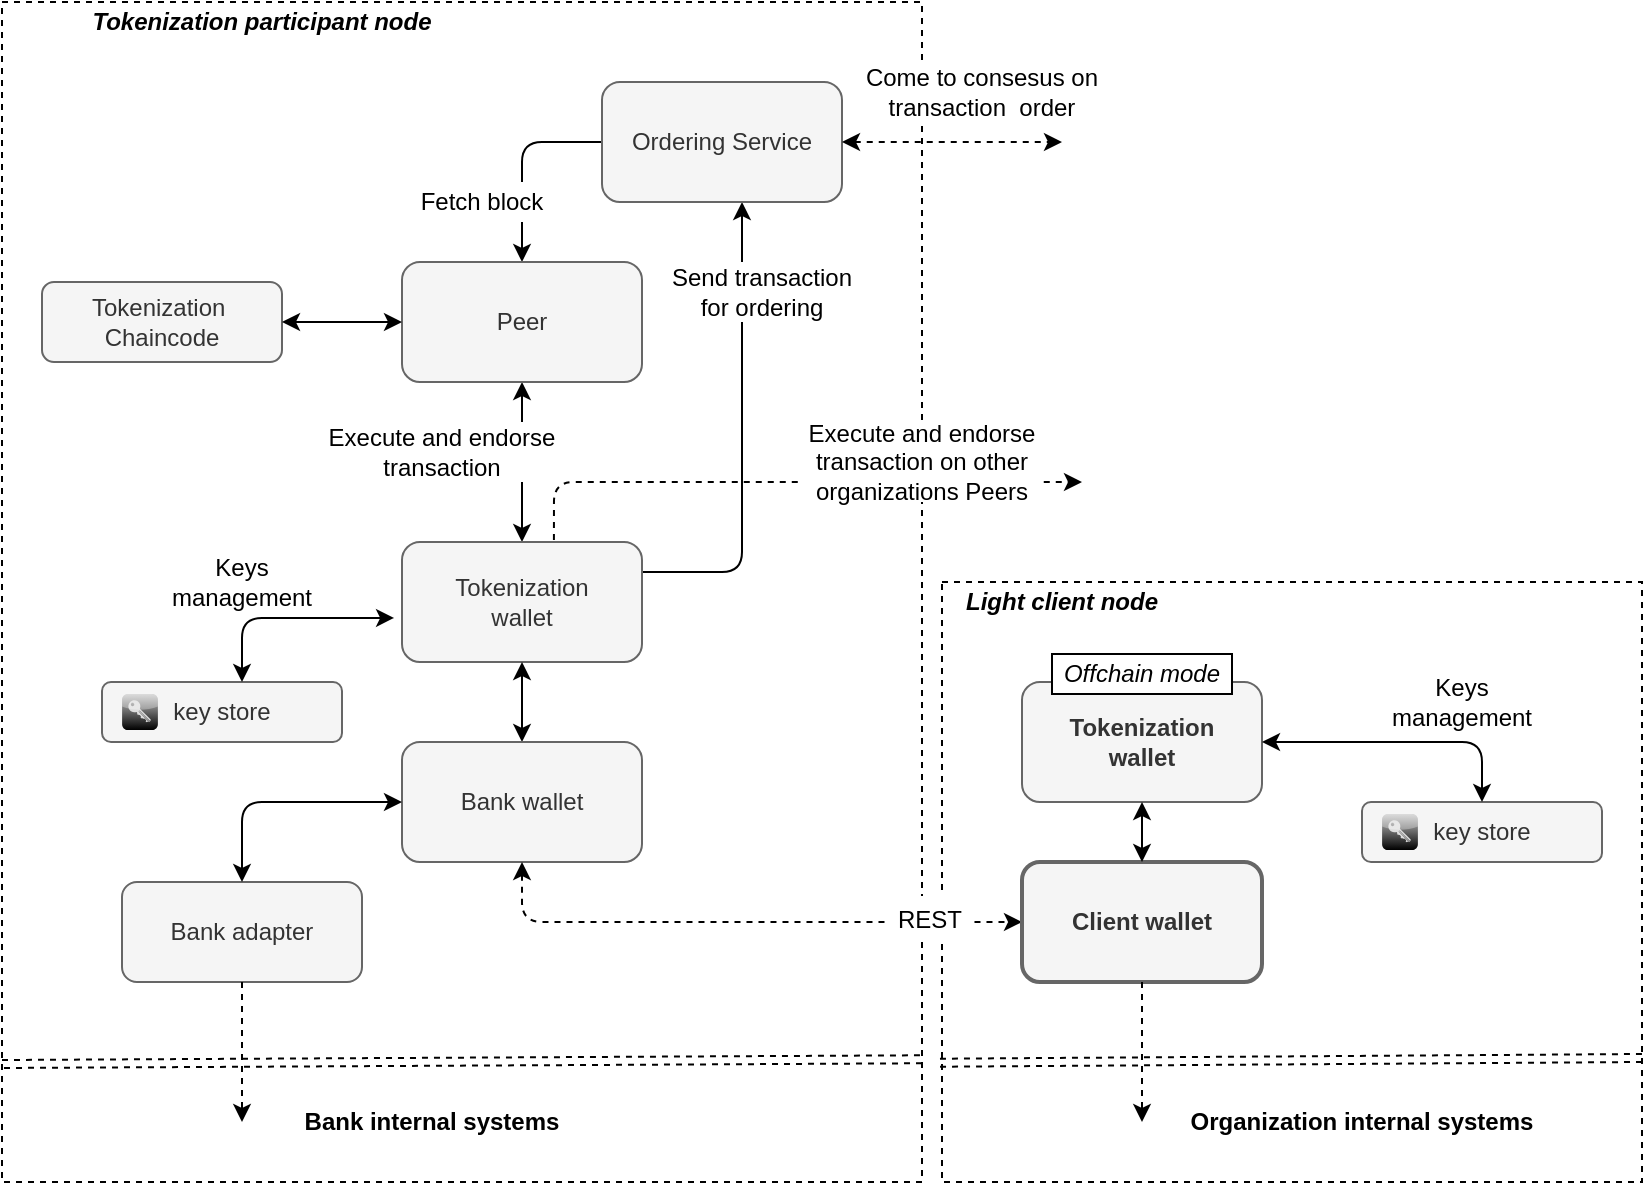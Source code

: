 <mxfile version="12.9.3" type="device"><diagram id="NoeclkHAp73Q7qS4h9ka" name="Page-1"><mxGraphModel dx="1102" dy="1000" grid="1" gridSize="10" guides="1" tooltips="1" connect="1" arrows="1" fold="1" page="1" pageScale="1" pageWidth="850" pageHeight="1100" math="0" shadow="0"><root><mxCell id="0"/><mxCell id="1" parent="0"/><mxCell id="41lm_wr1nsXDQ_HyWL0h-1" value="" style="rounded=0;whiteSpace=wrap;html=1;strokeWidth=1;dashed=1;" parent="1" vertex="1"><mxGeometry x="20" y="20" width="460" height="590" as="geometry"/></mxCell><mxCell id="41lm_wr1nsXDQ_HyWL0h-2" value="" style="edgeStyle=elbowEdgeStyle;elbow=horizontal;endArrow=classic;html=1;exitX=1;exitY=0.25;exitDx=0;exitDy=0;" parent="1" source="41lm_wr1nsXDQ_HyWL0h-8" target="41lm_wr1nsXDQ_HyWL0h-9" edge="1"><mxGeometry width="50" height="50" relative="1" as="geometry"><mxPoint x="350" y="320" as="sourcePoint"/><mxPoint x="370" y="130" as="targetPoint"/><Array as="points"><mxPoint x="390" y="220"/><mxPoint x="370" y="240"/><mxPoint x="410" y="230"/></Array></mxGeometry></mxCell><mxCell id="41lm_wr1nsXDQ_HyWL0h-3" value="" style="endArrow=classic;startArrow=classic;html=1;" parent="1" source="41lm_wr1nsXDQ_HyWL0h-8" target="41lm_wr1nsXDQ_HyWL0h-7" edge="1"><mxGeometry width="50" height="50" relative="1" as="geometry"><mxPoint x="280" y="286" as="sourcePoint"/><mxPoint x="280" y="240" as="targetPoint"/></mxGeometry></mxCell><mxCell id="41lm_wr1nsXDQ_HyWL0h-4" value="" style="edgeStyle=elbowEdgeStyle;elbow=horizontal;endArrow=classic;html=1;" parent="1" source="41lm_wr1nsXDQ_HyWL0h-9" target="41lm_wr1nsXDQ_HyWL0h-7" edge="1"><mxGeometry width="50" height="50" relative="1" as="geometry"><mxPoint x="320" y="100" as="sourcePoint"/><mxPoint x="280" y="190" as="targetPoint"/><Array as="points"><mxPoint x="280" y="140"/></Array></mxGeometry></mxCell><mxCell id="41lm_wr1nsXDQ_HyWL0h-5" value="Tokenization participant node" style="text;html=1;strokeColor=none;fillColor=none;align=center;verticalAlign=middle;whiteSpace=wrap;rounded=0;fontStyle=3" parent="1" vertex="1"><mxGeometry x="50" y="20" width="200" height="20" as="geometry"/></mxCell><mxCell id="41lm_wr1nsXDQ_HyWL0h-6" value="Tokenization&amp;nbsp; Chaincode" style="rounded=1;whiteSpace=wrap;html=1;strokeWidth=1;fillColor=#f5f5f5;strokeColor=#666666;fontColor=#333333;fontStyle=0" parent="1" vertex="1"><mxGeometry x="40" y="160" width="120" height="40" as="geometry"/></mxCell><mxCell id="41lm_wr1nsXDQ_HyWL0h-7" value="Peer" style="rounded=1;whiteSpace=wrap;html=1;strokeWidth=1;fillColor=#f5f5f5;strokeColor=#666666;fontColor=#333333;" parent="1" vertex="1"><mxGeometry x="220" y="150" width="120" height="60" as="geometry"/></mxCell><mxCell id="41lm_wr1nsXDQ_HyWL0h-8" value="&lt;span style=&quot;&quot;&gt;Tokenization&lt;br&gt;wallet&lt;br&gt;&lt;/span&gt;" style="rounded=1;whiteSpace=wrap;html=1;strokeWidth=1;fillColor=#f5f5f5;strokeColor=#666666;fontColor=#333333;fontStyle=0" parent="1" vertex="1"><mxGeometry x="220" y="290" width="120" height="60" as="geometry"/></mxCell><mxCell id="41lm_wr1nsXDQ_HyWL0h-9" value="Ordering Service" style="rounded=1;whiteSpace=wrap;html=1;strokeWidth=1;fillColor=#f5f5f5;strokeColor=#666666;fontColor=#333333;" parent="1" vertex="1"><mxGeometry x="320" y="60" width="120" height="60" as="geometry"/></mxCell><mxCell id="41lm_wr1nsXDQ_HyWL0h-10" value="" style="endArrow=classic;startArrow=classic;html=1;dashed=1;strokeWidth=1;" parent="1" source="41lm_wr1nsXDQ_HyWL0h-9" edge="1"><mxGeometry width="50" height="50" relative="1" as="geometry"><mxPoint x="20" y="560" as="sourcePoint"/><mxPoint x="550" y="90" as="targetPoint"/></mxGeometry></mxCell><mxCell id="41lm_wr1nsXDQ_HyWL0h-11" value="Come to consesus on transaction&amp;nbsp; order" style="text;html=1;strokeColor=none;fillColor=#ffffff;align=center;verticalAlign=middle;whiteSpace=wrap;rounded=0;" parent="1" vertex="1"><mxGeometry x="450" y="50" width="120" height="30" as="geometry"/></mxCell><mxCell id="41lm_wr1nsXDQ_HyWL0h-12" value="Execute and endorse transaction" style="text;html=1;strokeColor=none;fillColor=#ffffff;align=center;verticalAlign=middle;whiteSpace=wrap;rounded=0;" parent="1" vertex="1"><mxGeometry x="180" y="230" width="120" height="30" as="geometry"/></mxCell><mxCell id="41lm_wr1nsXDQ_HyWL0h-13" value="" style="edgeStyle=elbowEdgeStyle;elbow=horizontal;endArrow=classic;html=1;exitX=0;exitY=0.5;exitDx=0;exitDy=0;entryX=1;entryY=0.5;entryDx=0;entryDy=0;startArrow=classic;startFill=1;" parent="1" source="41lm_wr1nsXDQ_HyWL0h-7" target="41lm_wr1nsXDQ_HyWL0h-6" edge="1"><mxGeometry width="50" height="50" relative="1" as="geometry"><mxPoint x="20" y="560" as="sourcePoint"/><mxPoint x="70" y="510" as="targetPoint"/></mxGeometry></mxCell><mxCell id="41lm_wr1nsXDQ_HyWL0h-14" value="" style="edgeStyle=elbowEdgeStyle;elbow=horizontal;endArrow=classic;html=1;exitX=0.633;exitY=-0.017;exitDx=0;exitDy=0;exitPerimeter=0;dashed=1;" parent="1" source="41lm_wr1nsXDQ_HyWL0h-8" edge="1"><mxGeometry width="50" height="50" relative="1" as="geometry"><mxPoint x="570" y="260" as="sourcePoint"/><mxPoint x="560" y="260" as="targetPoint"/><Array as="points"><mxPoint x="296" y="270"/></Array></mxGeometry></mxCell><mxCell id="41lm_wr1nsXDQ_HyWL0h-15" value="Execute and endorse transaction on other organizations Peers" style="text;html=1;strokeColor=none;fillColor=#ffffff;align=center;verticalAlign=middle;whiteSpace=wrap;rounded=0;" parent="1" vertex="1"><mxGeometry x="420" y="230" width="120" height="40" as="geometry"/></mxCell><mxCell id="41lm_wr1nsXDQ_HyWL0h-16" value="Send transaction for ordering" style="text;html=1;align=center;verticalAlign=middle;whiteSpace=wrap;rounded=0;fillColor=#ffffff;" parent="1" vertex="1"><mxGeometry x="350" y="150" width="100" height="30" as="geometry"/></mxCell><mxCell id="41lm_wr1nsXDQ_HyWL0h-17" value="Fetch block" style="text;html=1;strokeColor=none;fillColor=#ffffff;align=center;verticalAlign=middle;whiteSpace=wrap;rounded=0;" parent="1" vertex="1"><mxGeometry x="220" y="110" width="80" height="20" as="geometry"/></mxCell><mxCell id="41lm_wr1nsXDQ_HyWL0h-18" value="key&amp;nbsp;store" style="rounded=1;whiteSpace=wrap;html=1;fillColor=#f5f5f5;strokeColor=#666666;fontColor=#333333;strokeWidth=1;" parent="1" vertex="1"><mxGeometry x="70" y="360" width="120" height="30" as="geometry"/></mxCell><mxCell id="41lm_wr1nsXDQ_HyWL0h-19" value="" style="edgeStyle=elbowEdgeStyle;elbow=horizontal;endArrow=classic;html=1;exitX=-0.033;exitY=0.633;exitDx=0;exitDy=0;exitPerimeter=0;startArrow=classic;startFill=1;" parent="1" source="41lm_wr1nsXDQ_HyWL0h-8" target="41lm_wr1nsXDQ_HyWL0h-18" edge="1"><mxGeometry width="50" height="50" relative="1" as="geometry"><mxPoint x="400" y="380" as="sourcePoint"/><mxPoint x="450" y="330" as="targetPoint"/><Array as="points"><mxPoint x="140" y="310"/></Array></mxGeometry></mxCell><mxCell id="41lm_wr1nsXDQ_HyWL0h-20" value="" style="edgeStyle=elbowEdgeStyle;elbow=vertical;endArrow=classic;html=1;startArrow=classic;startFill=1;" parent="1" source="41lm_wr1nsXDQ_HyWL0h-8" target="41lm_wr1nsXDQ_HyWL0h-24" edge="1"><mxGeometry width="50" height="50" relative="1" as="geometry"><mxPoint x="400" y="380" as="sourcePoint"/><mxPoint x="280" y="440" as="targetPoint"/></mxGeometry></mxCell><mxCell id="41lm_wr1nsXDQ_HyWL0h-22" value="" style="verticalLabelPosition=bottom;aspect=fixed;html=1;verticalAlign=top;strokeColor=none;align=center;outlineConnect=0;shape=mxgraph.citrix.role_security;fillColor=#CCCCCC;gradientColor=#000000;gradientDirection=south;" parent="1" vertex="1"><mxGeometry x="80" y="366" width="18" height="18" as="geometry"/></mxCell><mxCell id="41lm_wr1nsXDQ_HyWL0h-23" value="Keys management" style="text;html=1;strokeColor=none;fillColor=#ffffff;align=center;verticalAlign=middle;whiteSpace=wrap;rounded=0;" parent="1" vertex="1"><mxGeometry x="90" y="300" width="100" height="20" as="geometry"/></mxCell><mxCell id="41lm_wr1nsXDQ_HyWL0h-24" value="Bank wallet" style="rounded=1;whiteSpace=wrap;html=1;fillColor=#f5f5f5;strokeColor=#666666;fontColor=#333333;strokeWidth=1;fontStyle=0" parent="1" vertex="1"><mxGeometry x="220" y="390" width="120" height="60" as="geometry"/></mxCell><mxCell id="41lm_wr1nsXDQ_HyWL0h-27" value="Bank adapter" style="rounded=1;whiteSpace=wrap;html=1;fillColor=#f5f5f5;strokeColor=#666666;fontColor=#333333;strokeWidth=1;fontStyle=0" parent="1" vertex="1"><mxGeometry x="80" y="460" width="120" height="50" as="geometry"/></mxCell><mxCell id="41lm_wr1nsXDQ_HyWL0h-28" value="" style="shape=link;html=1;entryX=1;entryY=0.896;entryDx=0;entryDy=0;entryPerimeter=0;exitX=0;exitY=0.9;exitDx=0;exitDy=0;exitPerimeter=0;dashed=1;strokeWidth=1;" parent="1" source="41lm_wr1nsXDQ_HyWL0h-1" target="41lm_wr1nsXDQ_HyWL0h-1" edge="1"><mxGeometry width="50" height="50" relative="1" as="geometry"><mxPoint x="20" y="520" as="sourcePoint"/><mxPoint x="340" y="520" as="targetPoint"/></mxGeometry></mxCell><mxCell id="41lm_wr1nsXDQ_HyWL0h-29" value="Bank internal systems" style="text;html=1;strokeColor=none;fillColor=none;align=center;verticalAlign=middle;whiteSpace=wrap;rounded=0;fontStyle=1" parent="1" vertex="1"><mxGeometry x="150" y="570" width="170" height="20" as="geometry"/></mxCell><mxCell id="41lm_wr1nsXDQ_HyWL0h-30" value="" style="edgeStyle=elbowEdgeStyle;elbow=horizontal;endArrow=classic;html=1;exitX=0.5;exitY=1;exitDx=0;exitDy=0;dashed=1;strokeWidth=1;" parent="1" source="41lm_wr1nsXDQ_HyWL0h-27" edge="1"><mxGeometry width="50" height="50" relative="1" as="geometry"><mxPoint x="400" y="430" as="sourcePoint"/><mxPoint x="140" y="580" as="targetPoint"/></mxGeometry></mxCell><mxCell id="41lm_wr1nsXDQ_HyWL0h-31" value="" style="edgeStyle=elbowEdgeStyle;elbow=horizontal;endArrow=classic;html=1;strokeWidth=1;exitX=0;exitY=0.5;exitDx=0;exitDy=0;entryX=0.5;entryY=0;entryDx=0;entryDy=0;startArrow=classic;startFill=1;" parent="1" source="41lm_wr1nsXDQ_HyWL0h-24" target="41lm_wr1nsXDQ_HyWL0h-27" edge="1"><mxGeometry width="50" height="50" relative="1" as="geometry"><mxPoint x="400" y="430" as="sourcePoint"/><mxPoint x="450" y="380" as="targetPoint"/><Array as="points"><mxPoint x="140" y="420"/></Array></mxGeometry></mxCell><mxCell id="-QZJQZnAGmrs2f-oJms_-1" value="" style="rounded=0;whiteSpace=wrap;html=1;strokeWidth=1;dashed=1;" vertex="1" parent="1"><mxGeometry x="490" y="310" width="350" height="300" as="geometry"/></mxCell><mxCell id="41lm_wr1nsXDQ_HyWL0h-25" value="" style="edgeStyle=elbowEdgeStyle;elbow=vertical;endArrow=classic;html=1;dashed=1;strokeWidth=1;startArrow=classic;startFill=1;" parent="1" source="41lm_wr1nsXDQ_HyWL0h-24" edge="1" target="-QZJQZnAGmrs2f-oJms_-2"><mxGeometry width="50" height="50" relative="1" as="geometry"><mxPoint x="440" y="590" as="sourcePoint"/><mxPoint x="420" y="720" as="targetPoint"/><Array as="points"><mxPoint x="360" y="480"/><mxPoint x="400" y="470"/></Array></mxGeometry></mxCell><mxCell id="41lm_wr1nsXDQ_HyWL0h-21" value="REST" style="text;html=1;strokeColor=none;fillColor=#ffffff;align=center;verticalAlign=middle;whiteSpace=wrap;rounded=0;" parent="1" vertex="1"><mxGeometry x="464" y="467" width="40" height="23" as="geometry"/></mxCell><mxCell id="-QZJQZnAGmrs2f-oJms_-2" value="Client wallet" style="rounded=1;whiteSpace=wrap;html=1;strokeWidth=2;fillColor=#f5f5f5;strokeColor=#666666;fontColor=#333333;fontStyle=1" vertex="1" parent="1"><mxGeometry x="530" y="450" width="120" height="60" as="geometry"/></mxCell><mxCell id="-QZJQZnAGmrs2f-oJms_-3" value="&lt;span style=&quot;&quot;&gt;Tokenization&lt;br&gt;wallet&lt;br&gt;&lt;/span&gt;" style="rounded=1;whiteSpace=wrap;html=1;strokeWidth=1;fillColor=#f5f5f5;strokeColor=#666666;fontColor=#333333;fontStyle=1" vertex="1" parent="1"><mxGeometry x="530" y="360" width="120" height="60" as="geometry"/></mxCell><mxCell id="-QZJQZnAGmrs2f-oJms_-4" value="key&amp;nbsp;store" style="rounded=1;whiteSpace=wrap;html=1;fillColor=#f5f5f5;strokeColor=#666666;fontColor=#333333;strokeWidth=1;" vertex="1" parent="1"><mxGeometry x="700" y="420" width="120" height="30" as="geometry"/></mxCell><mxCell id="-QZJQZnAGmrs2f-oJms_-5" value="" style="edgeStyle=elbowEdgeStyle;elbow=horizontal;endArrow=classic;html=1;exitX=1;exitY=0.5;exitDx=0;exitDy=0;startArrow=classic;startFill=1;" edge="1" parent="1" source="-QZJQZnAGmrs2f-oJms_-3" target="-QZJQZnAGmrs2f-oJms_-4"><mxGeometry width="50" height="50" relative="1" as="geometry"><mxPoint x="710" y="430" as="sourcePoint"/><mxPoint x="760" y="380" as="targetPoint"/><Array as="points"><mxPoint x="760" y="370"/></Array></mxGeometry></mxCell><mxCell id="-QZJQZnAGmrs2f-oJms_-6" value="" style="verticalLabelPosition=bottom;aspect=fixed;html=1;verticalAlign=top;strokeColor=none;align=center;outlineConnect=0;shape=mxgraph.citrix.role_security;fillColor=#CCCCCC;gradientColor=#000000;gradientDirection=south;" vertex="1" parent="1"><mxGeometry x="710" y="426" width="18" height="18" as="geometry"/></mxCell><mxCell id="-QZJQZnAGmrs2f-oJms_-7" value="Keys management" style="text;html=1;strokeColor=none;fillColor=#ffffff;align=center;verticalAlign=middle;whiteSpace=wrap;rounded=0;" vertex="1" parent="1"><mxGeometry x="700" y="360" width="100" height="20" as="geometry"/></mxCell><mxCell id="-QZJQZnAGmrs2f-oJms_-9" value="Offchain mode" style="text;html=1;strokeColor=#000000;fillColor=#ffffff;align=center;verticalAlign=middle;whiteSpace=wrap;rounded=0;fontStyle=2" vertex="1" parent="1"><mxGeometry x="545" y="346" width="90" height="20" as="geometry"/></mxCell><mxCell id="-QZJQZnAGmrs2f-oJms_-10" value="" style="edgeStyle=elbowEdgeStyle;elbow=horizontal;endArrow=classic;html=1;strokeWidth=1;exitX=0.5;exitY=0;exitDx=0;exitDy=0;startArrow=classic;startFill=1;" edge="1" parent="1" source="-QZJQZnAGmrs2f-oJms_-2" target="-QZJQZnAGmrs2f-oJms_-3"><mxGeometry width="50" height="50" relative="1" as="geometry"><mxPoint x="545" y="720" as="sourcePoint"/><mxPoint x="595" y="670" as="targetPoint"/></mxGeometry></mxCell><mxCell id="-QZJQZnAGmrs2f-oJms_-11" value="Light client node" style="text;html=1;strokeColor=none;fillColor=none;align=center;verticalAlign=middle;whiteSpace=wrap;rounded=0;fontStyle=3" vertex="1" parent="1"><mxGeometry x="500" y="310" width="100" height="20" as="geometry"/></mxCell><mxCell id="-QZJQZnAGmrs2f-oJms_-12" value="" style="shape=link;html=1;exitX=0;exitY=0.9;exitDx=0;exitDy=0;exitPerimeter=0;dashed=1;strokeWidth=1;" edge="1" parent="1"><mxGeometry width="50" height="50" relative="1" as="geometry"><mxPoint x="489" y="550.36" as="sourcePoint"/><mxPoint x="840" y="548" as="targetPoint"/></mxGeometry></mxCell><mxCell id="-QZJQZnAGmrs2f-oJms_-13" value="Organization internal systems" style="text;html=1;strokeColor=none;fillColor=none;align=center;verticalAlign=middle;whiteSpace=wrap;rounded=0;fontStyle=1" vertex="1" parent="1"><mxGeometry x="600" y="570" width="200" height="20" as="geometry"/></mxCell><mxCell id="-QZJQZnAGmrs2f-oJms_-14" value="" style="edgeStyle=elbowEdgeStyle;elbow=horizontal;endArrow=classic;html=1;dashed=1;strokeWidth=1;" edge="1" parent="1" source="-QZJQZnAGmrs2f-oJms_-2"><mxGeometry width="50" height="50" relative="1" as="geometry"><mxPoint x="580" y="500" as="sourcePoint"/><mxPoint x="590" y="580" as="targetPoint"/></mxGeometry></mxCell></root></mxGraphModel></diagram></mxfile>